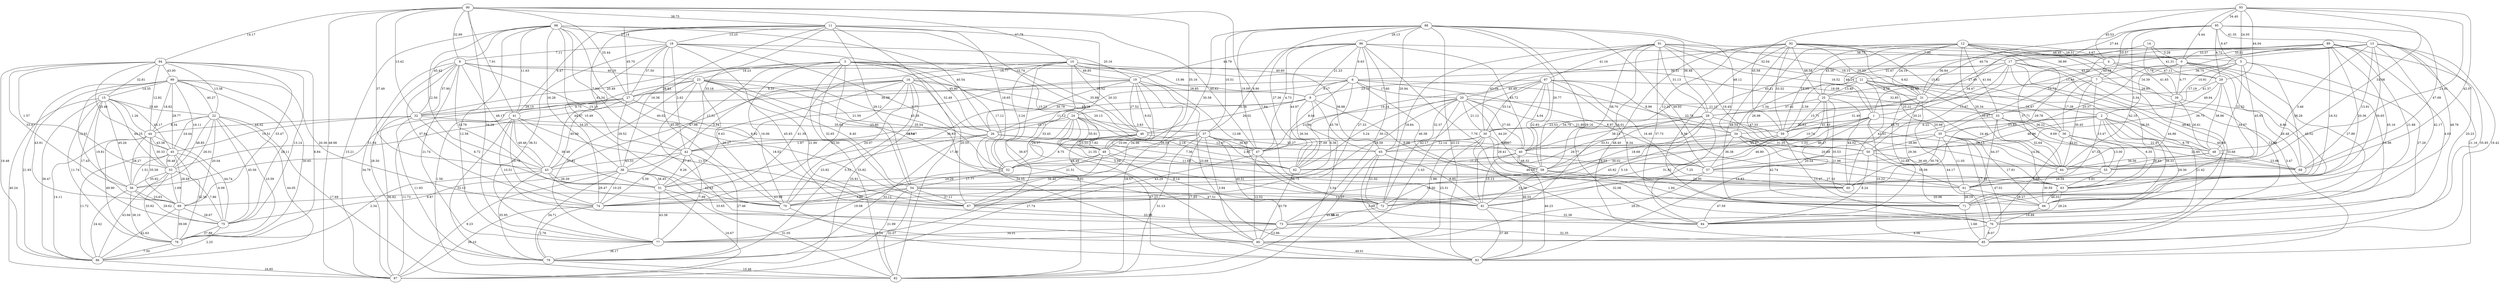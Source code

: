 graph G{
88--52 [label=30.58];
88--62 [label=27.36];
88--47 [label=19.09];
88--37 [label=10.51];
88--96 [label=28.13];
88--83 [label=43.12];
88--65 [label=20.94];
88--58 [label=20.77];
88--28 [label=36.48];
88--84 [label=29.16];
88--34 [label=48.12];
88--61 [label=49.93];
89--84 [label=4.03];
89--57 [label=25.37];
89--85 [label=35.85];
89--31 [label=36.84];
89--60 [label=16.52];
89--71 [label=45.16];
89--1 [label=27.49];
89--35 [label=10.73];
89--63 [label=20.36];
89--0 [label=33.57];
89--66 [label=21.88];
90--94 [label=14.17];
90--87 [label=48.98];
90--8 [label=32.99];
90--32 [label=13.42];
90--41 [label=7.91];
90--43 [label=37.49];
90--77 [label=34.29];
90--11 [label=38.75];
90--27 [label=25.44];
90--10 [label=47.79];
90--49 [label=35.16];
90--81 [label=7.84];
91--81 [label=24.01];
91--30 [label=43.09];
91--58 [label=38.70];
91--17 [label=7.90];
91--28 [label=31.13];
91--72 [label=18.84];
91--97 [label=41.16];
91--31 [label=16.15];
91--1 [label=16.52];
91--21 [label=32.04];
91--76 [label=37.73];
91--55 [label=19.45];
92--62 [label=19.24];
92--57 [label=12.22];
92--85 [label=48.40];
92--31 [label=28.93];
92--2 [label=15.82];
92--59 [label=33.52];
92--25 [label=48.58];
92--0 [label=48.45];
92--66 [label=48.54];
92--76 [label=5.36];
92--33 [label=6.62];
92--5 [label=28.51];
93--59 [label=45.58];
93--0 [label=4.44];
93--5 [label=24.05];
93--55 [label=21.91];
93--68 [label=42.07];
93--48 [label=33.08];
93--95 [label=34.40];
93--29 [label=44.04];
93--4 [label=45.53];
94--56 [label=33.47];
94--99 [label=43.00];
94--78 [label=8.84];
94--75 [label=13.14];
94--44 [label=12.82];
94--86 [label=19.48];
94--53 [label=1.57];
94--45 [label=23.46];
94--69 [label=33.47];
94--22 [label=13.38];
94--15 [label=32.81];
95--83 [label=21.16];
95--17 [label=27.44];
95--31 [label=40.74];
95--13 [label=41.35];
95--5 [label=6.47];
95--68 [label=47.09];
95--7 [label=10.57];
95--64 [label=3.34];
95--29 [label=8.72];
96--19 [label=44.79];
96--67 [label=27.33];
96--62 [label=44.97];
96--9 [label=21.23];
96--73 [label=30.12];
96--47 [label=4.73];
96--37 [label=8.90];
96--6 [label=6.63];
96--40 [label=45.72];
96--84 [label=7.76];
96--0 [label=38.75];
97--9 [label=23.76];
97--20 [label=40.49];
97--81 [label=40.97];
97--40 [label=4.04];
97--30 [label=33.14];
97--58 [label=22.83];
97--72 [label=42.17];
97--34 [label=8.99];
97--31 [label=18.08];
97--60 [label=16.49];
97--71 [label=9.34];
10--32 [label=20.49];
10--74 [label=41.39];
10--77 [label=36.67];
10--16 [label=16.77];
10--19 [label=49.85];
10--82 [label=21.51];
10--46 [label=20.33];
10--52 [label=3.24];
10--9 [label=15.96];
10--6 [label=40.60];
10--81 [label=12.08];
98--87 [label=15.21];
98--32 [label=45.42];
98--41 [label=11.63];
98--42 [label=7.99];
98--43 [label=12.50];
98--77 [label=12.58];
98--18 [label=37.14];
98--38 [label=16.28];
98--70 [label=10.49];
98--24 [label=15.74];
98--26 [label=40.54];
98--72 [label=40.02];
11--41 [label=9.47];
11--42 [label=33.16];
11--43 [label=41.34];
11--18 [label=13.25];
11--38 [label=16.38];
11--27 [label=45.70];
11--82 [label=17.30];
11--52 [label=18.65];
11--54 [label=29.12];
11--80 [label=33.45];
11--47 [label=40.62];
99--56 [label=12.61];
99--78 [label=30.65];
99--75 [label=28.11];
99--44 [label=18.82];
99--86 [label=21.93];
99--53 [label=16.11];
99--45 [label=28.77];
99--69 [label=43.91];
99--22 [label=40.27];
99--15 [label=14.35];
99--74 [label=20.36];
12--85 [label=12.99];
12--31 [label=24.19];
12--60 [label=29.78];
12--71 [label=48.85];
12--1 [label=48.24];
12--63 [label=26.98];
12--59 [label=14.55];
12--25 [label=45.30];
12--33 [label=41.64];
12--7 [label=38.99];
12--64 [label=35.34];
12--4 [label=4.67];
13--17 [label=35.61];
13--28 [label=11.94];
13--85 [label=19.42];
13--71 [label=42.17];
13--61 [label=30.65];
13--2 [label=16.39];
13--25 [label=31.67];
13--66 [label=48.76];
13--76 [label=20.23];
13--55 [label=3.46];
13--68 [label=13.91];
14--30 [label=34.47];
14--0 [label=3.28];
14--39 [label=7.78];
14--29 [label=41.31];
15--56 [label=45.26];
15--78 [label=11.74];
15--75 [label=17.43];
15--44 [label=1.26];
15--86 [label=36.47];
15--53 [label=44.25];
15--45 [label=45.17];
15--69 [label=19.81];
15--22 [label=25.49];
15--87 [label=40.24];
16--87 [label=25.81];
16--74 [label=43.30];
16--79 [label=5.32];
16--51 [label=9.43];
16--43 [label=47.98];
16--38 [label=3.94];
16--27 [label=6.51];
16--46 [label=45.28];
16--67 [label=20.55];
16--70 [label=29.07];
16--47 [label=20.13];
17--6 [label=36.31];
17--83 [label=3.47];
17--28 [label=45.21];
17--84 [label=40.68];
17--50 [label=13.47];
17--57 [label=20.21];
17--85 [label=33.68];
17--1 [label=20.45];
17--63 [label=36.55];
18--8 [label=7.11];
18--74 [label=34.25];
18--42 [label=2.62];
18--77 [label=38.51];
18--27 [label=37.50];
18--19 [label=20.16];
18--52 [label=5.77];
18--70 [label=45.39];
18--73 [label=45.93];
18--26 [label=45.90];
19--32 [label=36.88];
19--42 [label=21.59];
19--51 [label=36.83];
19--82 [label=18.57];
19--46 [label=27.52];
19--49 [label=9.02];
19--67 [label=34.96];
19--9 [label=28.85];
19--85 [label=23.68];
0--58 [label=39.87];
0--84 [label=16.96];
0--60 [label=8.96];
0--71 [label=45.02];
0--21 [label=45.31];
0--66 [label=27.86];
0--39 [label=4.77];
1--52 [label=45.97];
1--40 [label=10.74];
1--30 [label=30.63];
1--57 [label=46.27];
1--85 [label=10.22];
1--35 [label=20.98];
1--59 [label=41.43];
1--64 [label=28.13];
2--73 [label=29.36];
2--50 [label=46.96];
2--35 [label=23.83];
2--63 [label=6.35];
2--61 [label=47.32];
2--59 [label=6.22];
2--66 [label=39.33];
2--76 [label=21.42];
2--68 [label=8.79];
3--53 [label=44.37];
3--38 [label=12.51];
3--82 [label=33.82];
3--46 [label=35.88];
3--52 [label=17.12];
3--49 [label=15.23];
3--54 [label=25.80];
3--67 [label=32.65];
3--70 [label=16.06];
3--23 [label=18.23];
3--26 [label=32.49];
3--65 [label=38.88];
4--7 [label=49.68];
4--39 [label=41.65];
4--64 [label=37.71];
4--29 [label=47.11];
5--76 [label=27.26];
5--33 [label=17.19];
5--55 [label=45.93];
5--68 [label=38.28];
5--7 [label=36.75];
5--48 [label=22.32];
5--39 [label=10.91];
6--69 [label=8.36];
6--27 [label=35.02];
6--9 [label=9.17];
6--47 [label=8.04];
6--26 [label=30.79];
6--20 [label=17.60];
6--50 [label=22.78];
6--57 [label=8.97];
6--60 [label=46.38];
7--63 [label=13.47];
7--25 [label=8.58];
7--36 [label=17.38];
7--39 [label=28.95];
7--64 [label=30.45];
8--87 [label=34.79];
8--32 [label=37.90];
8--74 [label=37.94];
8--79 [label=28.50];
8--42 [label=15.19];
8--51 [label=33.79];
8--43 [label=48.17];
8--77 [label=21.74];
8--23 [label=40.20];
8--36 [label=32.85];
9--82 [label=3.34];
9--46 [label=26.02];
9--62 [label=26.34];
9--24 [label=20.38];
9--26 [label=11.12];
9--65 [label=45.78];
9--61 [label=9.88];
20--77 [label=1.43];
20--54 [label=28.59];
20--62 [label=5.24];
20--47 [label=21.86];
20--40 [label=27.05];
20--30 [label=21.12];
20--65 [label=32.37];
20--58 [label=44.20];
20--50 [label=21.89];
20--33 [label=21.12];
21--34 [label=1.34];
21--60 [label=42.61];
21--35 [label=25.22];
21--63 [label=24.46];
21--59 [label=2.59];
21--25 [label=13.40];
21--36 [label=34.67];
21--48 [label=42.10];
22--56 [label=26.01];
22--78 [label=10.59];
22--75 [label=45.56];
22--44 [label=8.34];
22--86 [label=44.05];
22--53 [label=48.85];
22--45 [label=24.44];
22--69 [label=20.04];
22--82 [label=17.69];
23--77 [label=37.81];
23--27 [label=28.83];
23--82 [label=1.56];
23--52 [label=35.54];
23--49 [label=45.26];
23--54 [label=8.40];
23--67 [label=21.90];
23--70 [label=26.27];
23--80 [label=27.87];
23--63 [label=47.67];
24--42 [label=46.94];
24--52 [label=24.37];
24--49 [label=35.91];
24--80 [label=34.05];
24--62 [label=23.55];
24--37 [label=3.83];
24--26 [label=33.77];
24--81 [label=5.94];
24--57 [label=2.18];
24--61 [label=21.35];
25--83 [label=14.83];
25--81 [label=46.80];
25--28 [label=37.42];
25--60 [label=44.02];
25--59 [label=15.71];
25--66 [label=35.53];
26--79 [label=33.12];
26--42 [label=1.97];
26--70 [label=23.82];
26--65 [label=39.04];
26--84 [label=9.91];
26--50 [label=6.73];
27--56 [label=11.04];
27--32 [label=28.15];
27--41 [label=9.75];
27--43 [label=40.00];
27--38 [label=29.52];
27--67 [label=18.02];
28--74 [label=30.02];
28--51 [label=18.68];
28--46 [label=23.53];
28--40 [label=38.23];
28--58 [label=33.51];
28--84 [label=7.25];
28--59 [label=47.33];
29--50 [label=36.75];
29--31 [label=41.37];
29--33 [label=49.94];
29--48 [label=38.96];
29--64 [label=34.07];
30--80 [label=23.31];
30--73 [label=1.86];
30--47 [label=27.69];
30--83 [label=46.55];
30--65 [label=12.14];
30--58 [label=29.41];
30--71 [label=46.04];
31--40 [label=34.79];
31--84 [label=22.68];
31--34 [label=31.49];
31--85 [label=44.17];
31--71 [label=29.36];
32--44 [label=44.02];
32--45 [label=10.51];
32--87 [label=36.82];
32--79 [label=11.93];
32--51 [label=6.72];
32--65 [label=8.92];
33--61 [label=44.37];
33--59 [label=49.75];
33--55 [label=33.01];
33--36 [label=36.22];
33--48 [label=9.69];
33--64 [label=32.64];
34--62 [label=29.77];
34--72 [label=45.82];
34--50 [label=31.35];
34--57 [label=36.38];
34--71 [label=42.74];
34--63 [label=21.96];
34--55 [label=20.68];
35--65 [label=1.33];
35--50 [label=26.80];
35--85 [label=47.01];
35--60 [label=30.78];
35--61 [label=11.05];
35--66 [label=17.81];
35--76 [label=17.48];
35--64 [label=14.02];
36--76 [label=8.68];
36--55 [label=13.00];
36--68 [label=22.85];
36--48 [label=22.47];
37--87 [label=27.74];
37--82 [label=31.13];
37--49 [label=10.00];
37--80 [label=3.94];
37--62 [label=2.95];
37--73 [label=40.51];
37--47 [label=36.49];
37--83 [label=17.85];
37--40 [label=32.27];
38--75 [label=9.87];
38--87 [label=9.23];
38--74 [label=10.25];
38--79 [label=34.71];
38--51 [label=38.45];
38--70 [label=42.53];
38--80 [label=33.65];
39--68 [label=26.48];
39--48 [label=26.61];
39--64 [label=44.86];
40--62 [label=21.01];
40--83 [label=46.23];
40--81 [label=15.13];
40--58 [label=48.32];
40--57 [label=19.03];
41--87 [label=11.73];
41--74 [label=10.78];
41--79 [label=32.15];
41--51 [label=36.48];
41--43 [label=49.46];
41--46 [label=35.64];
41--67 [label=11.57];
41--73 [label=10.51];
42--74 [label=5.39];
42--79 [label=27.46];
42--51 [label=8.26];
42--43 [label=43.33];
42--77 [label=7.99];
43--78 [label=2.34];
43--79 [label=35.95];
43--51 [label=26.39];
43--70 [label=29.47];
44--56 [label=28.27];
44--78 [label=49.90];
44--75 [label=44.74];
44--86 [label=14.11];
44--53 [label=30.33];
44--45 [label=43.38];
44--69 [label=35.58];
45--56 [label=1.51];
45--78 [label=32.38];
45--75 [label=6.09];
45--86 [label=11.72];
45--53 [label=39.48];
45--69 [label=28.68];
46--52 [label=8.75];
46--49 [label=17.82];
46--62 [label=7.36];
46--47 [label=12.47];
46--83 [label=47.23];
47--67 [label=43.29];
47--80 [label=12.52];
47--72 [label=34.75];
48--55 [label=28.83];
48--68 [label=23.96];
48--64 [label=36.56];
49--52 [label=48.49];
49--67 [label=39.40];
49--70 [label=29.29];
49--62 [label=11.68];
49--72 [label=8.14];
50--84 [label=8.24];
50--57 [label=20.54];
50--61 [label=35.09];
50--68 [label=36.49];
51--87 [label=16.67];
51--77 [label=43.38];
51--82 [label=31.05];
52--77 [label=19.08];
52--54 [label=17.77];
53--56 [label=35.92];
53--78 [label=33.92];
53--75 [label=7.86];
53--86 [label=43.66];
53--69 [label=1.69];
54--74 [label=43.49];
54--79 [label=21.99];
54--82 [label=32.07];
54--67 [label=37.11];
54--70 [label=3.86];
54--81 [label=11.27];
54--72 [label=47.51];
55--63 [label=5.61];
55--61 [label=28.04];
56--78 [label=38.10];
56--75 [label=29.62];
56--86 [label=24.42];
56--69 [label=23.63];
57--80 [label=28.21];
57--72 [label=32.08];
57--60 [label=27.10];
58--81 [label=31.39];
58--72 [label=35.50];
58--60 [label=24.00];
58--71 [label=1.94];
59--67 [label=5.19];
59--72 [label=31.92];
59--76 [label=15.47];
60--84 [label=47.59];
61--71 [label=26.19];
61--66 [label=28.27];
62--80 [label=33.79];
63--70 [label=20.06];
63--84 [label=28.24];
63--66 [label=46.03];
64--66 [label=30.59];
65--82 [label=49.40];
65--83 [label=3.49];
65--81 [label=8.85];
65--72 [label=21.02];
66--76 [label=16.88];
67--73 [label=33.98];
69--78 [label=39.08];
69--75 [label=28.67];
69--86 [label=42.63];
70--83 [label=8.24];
71--85 [label=1.68];
72--73 [label=38.46];
73--77 [label=34.01];
73--80 [label=13.96];
73--85 [label=32.35];
74--87 [label=36.10];
74--79 [label=2.78];
75--78 [label=37.88];
75--86 [label=2.25];
76--80 [label=8.06];
76--85 [label=9.07];
77--79 [label=36.17];
78--86 [label=7.50];
79--82 [label=15.46];
80--83 [label=49.01];
81--83 [label=37.89];
81--84 [label=32.38];
86--87 [label=16.85];
}